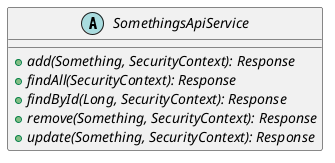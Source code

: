 @startuml

    abstract class SomethingsApiService {
        {abstract} +add(Something, SecurityContext): Response
        {abstract} +findAll(SecurityContext): Response
        {abstract} +findById(Long, SecurityContext): Response
        {abstract} +remove(Something, SecurityContext): Response
        {abstract} +update(Something, SecurityContext): Response
    }

@enduml
